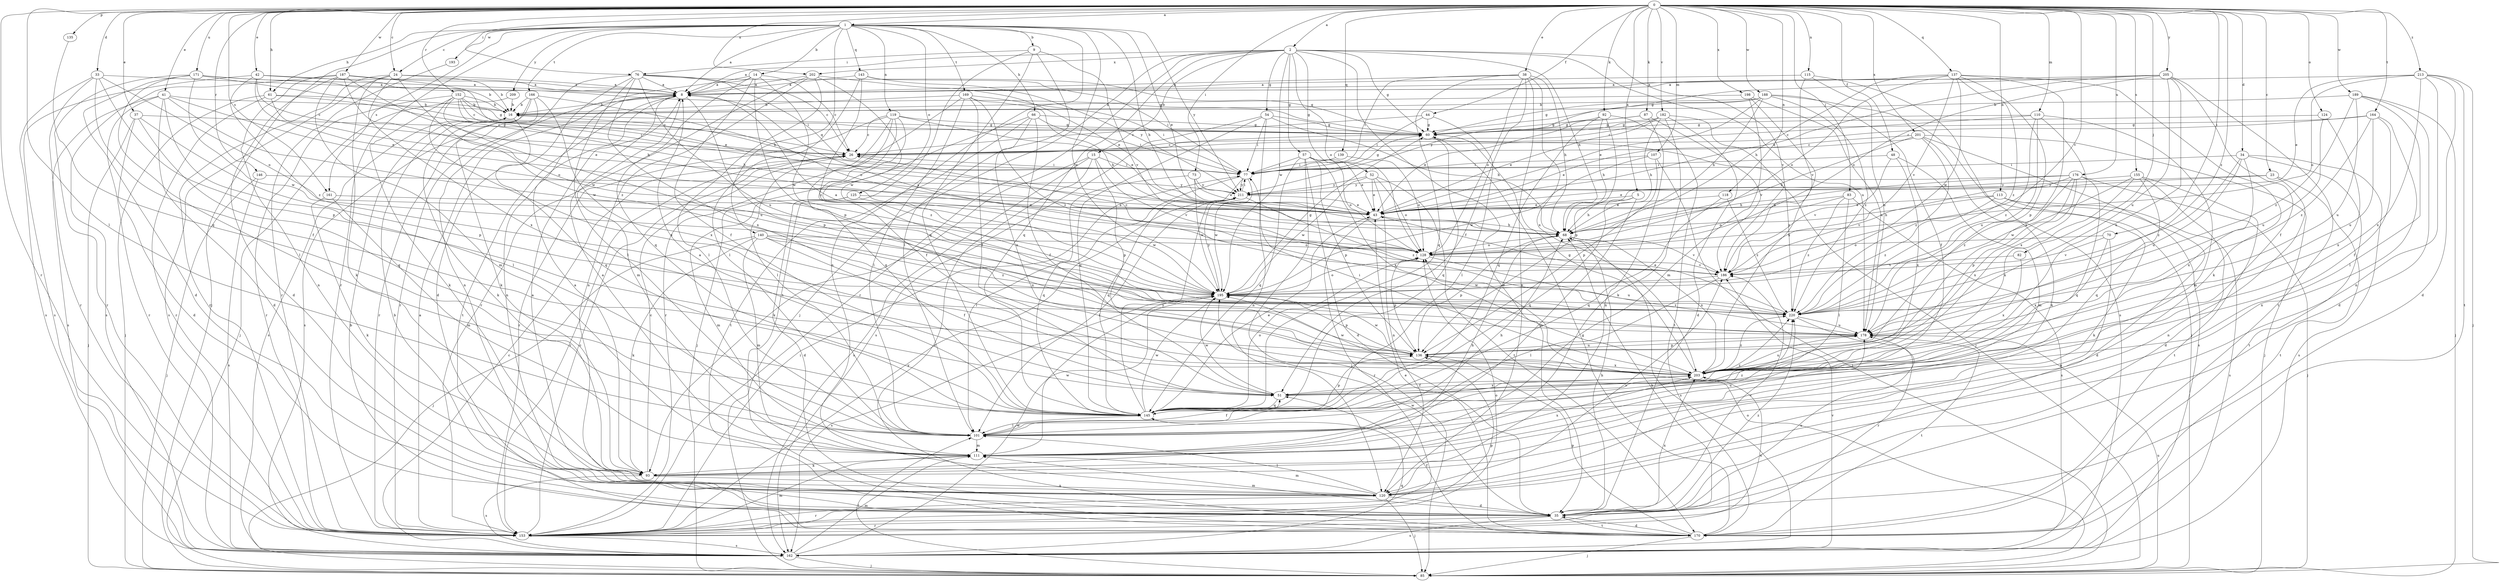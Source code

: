 strict digraph  {
0;
1;
2;
5;
8;
9;
14;
15;
16;
23;
24;
26;
33;
34;
35;
37;
38;
41;
42;
43;
44;
48;
51;
52;
54;
57;
60;
61;
66;
68;
70;
73;
76;
77;
82;
83;
85;
87;
92;
93;
101;
107;
110;
111;
113;
115;
118;
119;
120;
124;
125;
128;
135;
136;
137;
139;
140;
143;
145;
146;
152;
153;
155;
161;
162;
164;
166;
169;
170;
171;
176;
178;
182;
186;
187;
188;
189;
193;
195;
198;
201;
202;
203;
205;
209;
211;
213;
220;
0 -> 1  [label=a];
0 -> 2  [label=a];
0 -> 5  [label=a];
0 -> 23  [label=c];
0 -> 24  [label=c];
0 -> 33  [label=d];
0 -> 34  [label=d];
0 -> 37  [label=e];
0 -> 38  [label=e];
0 -> 41  [label=e];
0 -> 42  [label=e];
0 -> 44  [label=f];
0 -> 48  [label=f];
0 -> 61  [label=h];
0 -> 70  [label=i];
0 -> 73  [label=i];
0 -> 76  [label=i];
0 -> 82  [label=j];
0 -> 83  [label=j];
0 -> 87  [label=k];
0 -> 92  [label=k];
0 -> 101  [label=l];
0 -> 107  [label=m];
0 -> 110  [label=m];
0 -> 113  [label=n];
0 -> 115  [label=n];
0 -> 118  [label=n];
0 -> 124  [label=o];
0 -> 135  [label=p];
0 -> 137  [label=q];
0 -> 139  [label=q];
0 -> 146  [label=r];
0 -> 152  [label=r];
0 -> 153  [label=r];
0 -> 155  [label=s];
0 -> 161  [label=s];
0 -> 164  [label=t];
0 -> 171  [label=u];
0 -> 176  [label=u];
0 -> 182  [label=v];
0 -> 186  [label=v];
0 -> 187  [label=w];
0 -> 188  [label=w];
0 -> 189  [label=w];
0 -> 198  [label=x];
0 -> 201  [label=x];
0 -> 202  [label=x];
0 -> 205  [label=y];
0 -> 213  [label=z];
0 -> 220  [label=z];
1 -> 8  [label=a];
1 -> 9  [label=b];
1 -> 14  [label=b];
1 -> 24  [label=c];
1 -> 43  [label=e];
1 -> 61  [label=h];
1 -> 66  [label=h];
1 -> 68  [label=h];
1 -> 85  [label=j];
1 -> 119  [label=n];
1 -> 120  [label=n];
1 -> 125  [label=o];
1 -> 140  [label=q];
1 -> 143  [label=q];
1 -> 153  [label=r];
1 -> 161  [label=s];
1 -> 166  [label=t];
1 -> 169  [label=t];
1 -> 193  [label=w];
1 -> 195  [label=w];
1 -> 209  [label=y];
1 -> 211  [label=y];
2 -> 8  [label=a];
2 -> 15  [label=b];
2 -> 35  [label=d];
2 -> 52  [label=g];
2 -> 54  [label=g];
2 -> 57  [label=g];
2 -> 60  [label=g];
2 -> 68  [label=h];
2 -> 85  [label=j];
2 -> 128  [label=o];
2 -> 145  [label=q];
2 -> 153  [label=r];
2 -> 178  [label=u];
2 -> 186  [label=v];
2 -> 195  [label=w];
2 -> 202  [label=x];
5 -> 43  [label=e];
5 -> 68  [label=h];
5 -> 111  [label=m];
5 -> 145  [label=q];
8 -> 16  [label=b];
8 -> 111  [label=m];
8 -> 120  [label=n];
8 -> 136  [label=p];
8 -> 170  [label=t];
9 -> 76  [label=i];
9 -> 101  [label=l];
9 -> 145  [label=q];
9 -> 170  [label=t];
9 -> 186  [label=v];
14 -> 8  [label=a];
14 -> 26  [label=c];
14 -> 51  [label=f];
14 -> 136  [label=p];
14 -> 145  [label=q];
14 -> 153  [label=r];
14 -> 195  [label=w];
15 -> 77  [label=i];
15 -> 93  [label=k];
15 -> 136  [label=p];
15 -> 162  [label=s];
15 -> 170  [label=t];
15 -> 186  [label=v];
16 -> 60  [label=g];
16 -> 93  [label=k];
16 -> 145  [label=q];
16 -> 162  [label=s];
23 -> 43  [label=e];
23 -> 120  [label=n];
23 -> 170  [label=t];
23 -> 211  [label=y];
24 -> 8  [label=a];
24 -> 16  [label=b];
24 -> 93  [label=k];
24 -> 153  [label=r];
24 -> 162  [label=s];
24 -> 203  [label=x];
24 -> 220  [label=z];
26 -> 77  [label=i];
26 -> 153  [label=r];
33 -> 8  [label=a];
33 -> 51  [label=f];
33 -> 128  [label=o];
33 -> 136  [label=p];
33 -> 153  [label=r];
33 -> 162  [label=s];
34 -> 77  [label=i];
34 -> 162  [label=s];
34 -> 170  [label=t];
34 -> 178  [label=u];
34 -> 203  [label=x];
34 -> 220  [label=z];
35 -> 16  [label=b];
35 -> 68  [label=h];
35 -> 111  [label=m];
35 -> 153  [label=r];
35 -> 162  [label=s];
35 -> 170  [label=t];
35 -> 178  [label=u];
35 -> 186  [label=v];
35 -> 195  [label=w];
35 -> 203  [label=x];
35 -> 220  [label=z];
37 -> 35  [label=d];
37 -> 60  [label=g];
37 -> 85  [label=j];
37 -> 136  [label=p];
37 -> 145  [label=q];
38 -> 8  [label=a];
38 -> 51  [label=f];
38 -> 68  [label=h];
38 -> 77  [label=i];
38 -> 120  [label=n];
38 -> 128  [label=o];
38 -> 145  [label=q];
38 -> 203  [label=x];
41 -> 16  [label=b];
41 -> 35  [label=d];
41 -> 101  [label=l];
41 -> 128  [label=o];
41 -> 153  [label=r];
41 -> 162  [label=s];
41 -> 195  [label=w];
42 -> 8  [label=a];
42 -> 26  [label=c];
42 -> 43  [label=e];
42 -> 60  [label=g];
42 -> 162  [label=s];
42 -> 220  [label=z];
43 -> 68  [label=h];
43 -> 153  [label=r];
44 -> 26  [label=c];
44 -> 60  [label=g];
44 -> 77  [label=i];
44 -> 101  [label=l];
48 -> 77  [label=i];
48 -> 111  [label=m];
48 -> 186  [label=v];
48 -> 203  [label=x];
51 -> 145  [label=q];
51 -> 195  [label=w];
51 -> 203  [label=x];
52 -> 43  [label=e];
52 -> 120  [label=n];
52 -> 128  [label=o];
52 -> 170  [label=t];
52 -> 195  [label=w];
52 -> 211  [label=y];
54 -> 60  [label=g];
54 -> 68  [label=h];
54 -> 77  [label=i];
54 -> 120  [label=n];
54 -> 145  [label=q];
54 -> 162  [label=s];
57 -> 35  [label=d];
57 -> 43  [label=e];
57 -> 77  [label=i];
57 -> 85  [label=j];
57 -> 128  [label=o];
57 -> 136  [label=p];
57 -> 145  [label=q];
57 -> 203  [label=x];
60 -> 26  [label=c];
60 -> 145  [label=q];
60 -> 220  [label=z];
61 -> 16  [label=b];
61 -> 26  [label=c];
61 -> 43  [label=e];
61 -> 85  [label=j];
61 -> 153  [label=r];
66 -> 51  [label=f];
66 -> 60  [label=g];
66 -> 77  [label=i];
66 -> 85  [label=j];
66 -> 170  [label=t];
66 -> 203  [label=x];
68 -> 128  [label=o];
68 -> 136  [label=p];
68 -> 162  [label=s];
68 -> 186  [label=v];
68 -> 203  [label=x];
70 -> 120  [label=n];
70 -> 128  [label=o];
70 -> 186  [label=v];
70 -> 203  [label=x];
73 -> 43  [label=e];
73 -> 145  [label=q];
73 -> 195  [label=w];
73 -> 211  [label=y];
76 -> 8  [label=a];
76 -> 26  [label=c];
76 -> 35  [label=d];
76 -> 60  [label=g];
76 -> 77  [label=i];
76 -> 101  [label=l];
76 -> 120  [label=n];
76 -> 178  [label=u];
76 -> 203  [label=x];
77 -> 16  [label=b];
77 -> 60  [label=g];
77 -> 101  [label=l];
77 -> 145  [label=q];
77 -> 195  [label=w];
77 -> 211  [label=y];
82 -> 186  [label=v];
82 -> 203  [label=x];
83 -> 43  [label=e];
83 -> 101  [label=l];
83 -> 128  [label=o];
83 -> 162  [label=s];
83 -> 220  [label=z];
85 -> 101  [label=l];
85 -> 128  [label=o];
85 -> 178  [label=u];
87 -> 43  [label=e];
87 -> 60  [label=g];
87 -> 120  [label=n];
87 -> 186  [label=v];
92 -> 60  [label=g];
92 -> 68  [label=h];
92 -> 136  [label=p];
92 -> 145  [label=q];
92 -> 170  [label=t];
93 -> 8  [label=a];
93 -> 26  [label=c];
93 -> 120  [label=n];
93 -> 162  [label=s];
101 -> 51  [label=f];
101 -> 68  [label=h];
101 -> 111  [label=m];
101 -> 178  [label=u];
101 -> 220  [label=z];
107 -> 77  [label=i];
107 -> 85  [label=j];
107 -> 136  [label=p];
107 -> 195  [label=w];
110 -> 26  [label=c];
110 -> 60  [label=g];
110 -> 111  [label=m];
110 -> 178  [label=u];
110 -> 203  [label=x];
110 -> 220  [label=z];
111 -> 8  [label=a];
111 -> 68  [label=h];
111 -> 93  [label=k];
111 -> 195  [label=w];
111 -> 203  [label=x];
113 -> 35  [label=d];
113 -> 43  [label=e];
113 -> 68  [label=h];
113 -> 93  [label=k];
113 -> 162  [label=s];
113 -> 220  [label=z];
115 -> 8  [label=a];
115 -> 162  [label=s];
115 -> 178  [label=u];
115 -> 186  [label=v];
118 -> 43  [label=e];
118 -> 145  [label=q];
118 -> 220  [label=z];
119 -> 26  [label=c];
119 -> 43  [label=e];
119 -> 51  [label=f];
119 -> 60  [label=g];
119 -> 101  [label=l];
119 -> 145  [label=q];
119 -> 153  [label=r];
119 -> 220  [label=z];
120 -> 8  [label=a];
120 -> 35  [label=d];
120 -> 85  [label=j];
120 -> 101  [label=l];
120 -> 111  [label=m];
120 -> 153  [label=r];
120 -> 186  [label=v];
124 -> 60  [label=g];
124 -> 178  [label=u];
124 -> 203  [label=x];
125 -> 35  [label=d];
125 -> 43  [label=e];
125 -> 111  [label=m];
125 -> 195  [label=w];
128 -> 26  [label=c];
128 -> 136  [label=p];
128 -> 178  [label=u];
128 -> 186  [label=v];
135 -> 145  [label=q];
136 -> 178  [label=u];
136 -> 195  [label=w];
136 -> 203  [label=x];
137 -> 8  [label=a];
137 -> 68  [label=h];
137 -> 93  [label=k];
137 -> 128  [label=o];
137 -> 136  [label=p];
137 -> 186  [label=v];
137 -> 195  [label=w];
137 -> 203  [label=x];
137 -> 220  [label=z];
139 -> 77  [label=i];
139 -> 128  [label=o];
140 -> 51  [label=f];
140 -> 85  [label=j];
140 -> 93  [label=k];
140 -> 111  [label=m];
140 -> 128  [label=o];
140 -> 178  [label=u];
140 -> 220  [label=z];
143 -> 8  [label=a];
143 -> 77  [label=i];
143 -> 101  [label=l];
143 -> 211  [label=y];
143 -> 220  [label=z];
145 -> 8  [label=a];
145 -> 43  [label=e];
145 -> 101  [label=l];
145 -> 128  [label=o];
145 -> 136  [label=p];
145 -> 195  [label=w];
145 -> 211  [label=y];
145 -> 220  [label=z];
146 -> 85  [label=j];
146 -> 162  [label=s];
146 -> 211  [label=y];
152 -> 16  [label=b];
152 -> 26  [label=c];
152 -> 60  [label=g];
152 -> 68  [label=h];
152 -> 77  [label=i];
152 -> 93  [label=k];
152 -> 153  [label=r];
152 -> 178  [label=u];
152 -> 203  [label=x];
153 -> 8  [label=a];
153 -> 26  [label=c];
153 -> 68  [label=h];
153 -> 77  [label=i];
153 -> 111  [label=m];
153 -> 128  [label=o];
153 -> 136  [label=p];
153 -> 162  [label=s];
153 -> 203  [label=x];
153 -> 211  [label=y];
155 -> 35  [label=d];
155 -> 145  [label=q];
155 -> 170  [label=t];
155 -> 195  [label=w];
155 -> 203  [label=x];
155 -> 211  [label=y];
161 -> 43  [label=e];
161 -> 93  [label=k];
161 -> 111  [label=m];
162 -> 26  [label=c];
162 -> 85  [label=j];
162 -> 111  [label=m];
162 -> 145  [label=q];
162 -> 186  [label=v];
162 -> 195  [label=w];
164 -> 26  [label=c];
164 -> 51  [label=f];
164 -> 60  [label=g];
164 -> 120  [label=n];
164 -> 178  [label=u];
164 -> 220  [label=z];
166 -> 16  [label=b];
166 -> 93  [label=k];
166 -> 128  [label=o];
166 -> 153  [label=r];
166 -> 162  [label=s];
166 -> 203  [label=x];
169 -> 16  [label=b];
169 -> 51  [label=f];
169 -> 68  [label=h];
169 -> 77  [label=i];
169 -> 101  [label=l];
169 -> 153  [label=r];
169 -> 220  [label=z];
170 -> 16  [label=b];
170 -> 35  [label=d];
170 -> 43  [label=e];
170 -> 51  [label=f];
170 -> 60  [label=g];
170 -> 85  [label=j];
170 -> 136  [label=p];
171 -> 8  [label=a];
171 -> 16  [label=b];
171 -> 26  [label=c];
171 -> 35  [label=d];
171 -> 101  [label=l];
171 -> 153  [label=r];
171 -> 195  [label=w];
176 -> 68  [label=h];
176 -> 85  [label=j];
176 -> 136  [label=p];
176 -> 145  [label=q];
176 -> 186  [label=v];
176 -> 203  [label=x];
176 -> 211  [label=y];
176 -> 220  [label=z];
178 -> 136  [label=p];
178 -> 170  [label=t];
182 -> 26  [label=c];
182 -> 35  [label=d];
182 -> 43  [label=e];
182 -> 60  [label=g];
182 -> 68  [label=h];
182 -> 85  [label=j];
182 -> 93  [label=k];
186 -> 8  [label=a];
186 -> 101  [label=l];
186 -> 195  [label=w];
187 -> 8  [label=a];
187 -> 35  [label=d];
187 -> 43  [label=e];
187 -> 68  [label=h];
187 -> 111  [label=m];
187 -> 120  [label=n];
187 -> 162  [label=s];
187 -> 195  [label=w];
188 -> 16  [label=b];
188 -> 43  [label=e];
188 -> 51  [label=f];
188 -> 60  [label=g];
188 -> 68  [label=h];
188 -> 85  [label=j];
188 -> 211  [label=y];
188 -> 220  [label=z];
189 -> 16  [label=b];
189 -> 35  [label=d];
189 -> 85  [label=j];
189 -> 101  [label=l];
189 -> 178  [label=u];
189 -> 220  [label=z];
193 -> 153  [label=r];
195 -> 8  [label=a];
195 -> 60  [label=g];
195 -> 128  [label=o];
195 -> 136  [label=p];
195 -> 162  [label=s];
195 -> 211  [label=y];
195 -> 220  [label=z];
198 -> 16  [label=b];
198 -> 111  [label=m];
198 -> 178  [label=u];
198 -> 203  [label=x];
201 -> 26  [label=c];
201 -> 43  [label=e];
201 -> 68  [label=h];
201 -> 85  [label=j];
201 -> 93  [label=k];
201 -> 162  [label=s];
201 -> 220  [label=z];
202 -> 8  [label=a];
202 -> 43  [label=e];
202 -> 101  [label=l];
202 -> 120  [label=n];
202 -> 153  [label=r];
202 -> 195  [label=w];
203 -> 51  [label=f];
203 -> 60  [label=g];
203 -> 77  [label=i];
203 -> 178  [label=u];
203 -> 195  [label=w];
203 -> 220  [label=z];
205 -> 8  [label=a];
205 -> 43  [label=e];
205 -> 51  [label=f];
205 -> 60  [label=g];
205 -> 128  [label=o];
205 -> 170  [label=t];
205 -> 178  [label=u];
205 -> 203  [label=x];
209 -> 16  [label=b];
209 -> 85  [label=j];
211 -> 43  [label=e];
211 -> 77  [label=i];
211 -> 101  [label=l];
211 -> 220  [label=z];
213 -> 8  [label=a];
213 -> 35  [label=d];
213 -> 43  [label=e];
213 -> 85  [label=j];
213 -> 120  [label=n];
213 -> 128  [label=o];
213 -> 170  [label=t];
213 -> 203  [label=x];
220 -> 43  [label=e];
220 -> 153  [label=r];
220 -> 178  [label=u];
}
